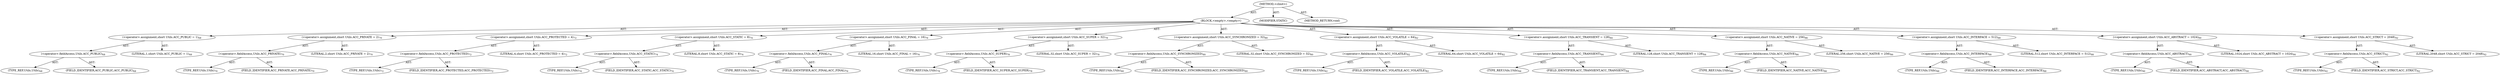 digraph "&lt;clinit&gt;" {  
"111669149718" [label = <(METHOD,&lt;clinit&gt;)> ]
"25769803843" [label = <(BLOCK,&lt;empty&gt;,&lt;empty&gt;)> ]
"30064771244" [label = <(&lt;operator&gt;.assignment,short Utils.ACC_PUBLIC = 1)<SUB>68</SUB>> ]
"30064771245" [label = <(&lt;operator&gt;.fieldAccess,Utils.ACC_PUBLIC)<SUB>68</SUB>> ]
"180388626446" [label = <(TYPE_REF,Utils,Utils)<SUB>68</SUB>> ]
"55834574861" [label = <(FIELD_IDENTIFIER,ACC_PUBLIC,ACC_PUBLIC)<SUB>68</SUB>> ]
"90194313285" [label = <(LITERAL,1,short Utils.ACC_PUBLIC = 1)<SUB>68</SUB>> ]
"30064771246" [label = <(&lt;operator&gt;.assignment,short Utils.ACC_PRIVATE = 2)<SUB>70</SUB>> ]
"30064771247" [label = <(&lt;operator&gt;.fieldAccess,Utils.ACC_PRIVATE)<SUB>70</SUB>> ]
"180388626447" [label = <(TYPE_REF,Utils,Utils)<SUB>70</SUB>> ]
"55834574862" [label = <(FIELD_IDENTIFIER,ACC_PRIVATE,ACC_PRIVATE)<SUB>70</SUB>> ]
"90194313286" [label = <(LITERAL,2,short Utils.ACC_PRIVATE = 2)<SUB>70</SUB>> ]
"30064771248" [label = <(&lt;operator&gt;.assignment,short Utils.ACC_PROTECTED = 4)<SUB>72</SUB>> ]
"30064771249" [label = <(&lt;operator&gt;.fieldAccess,Utils.ACC_PROTECTED)<SUB>72</SUB>> ]
"180388626448" [label = <(TYPE_REF,Utils,Utils)<SUB>72</SUB>> ]
"55834574863" [label = <(FIELD_IDENTIFIER,ACC_PROTECTED,ACC_PROTECTED)<SUB>72</SUB>> ]
"90194313287" [label = <(LITERAL,4,short Utils.ACC_PROTECTED = 4)<SUB>72</SUB>> ]
"30064771250" [label = <(&lt;operator&gt;.assignment,short Utils.ACC_STATIC = 8)<SUB>74</SUB>> ]
"30064771251" [label = <(&lt;operator&gt;.fieldAccess,Utils.ACC_STATIC)<SUB>74</SUB>> ]
"180388626449" [label = <(TYPE_REF,Utils,Utils)<SUB>74</SUB>> ]
"55834574864" [label = <(FIELD_IDENTIFIER,ACC_STATIC,ACC_STATIC)<SUB>74</SUB>> ]
"90194313288" [label = <(LITERAL,8,short Utils.ACC_STATIC = 8)<SUB>74</SUB>> ]
"30064771252" [label = <(&lt;operator&gt;.assignment,short Utils.ACC_FINAL = 16)<SUB>76</SUB>> ]
"30064771253" [label = <(&lt;operator&gt;.fieldAccess,Utils.ACC_FINAL)<SUB>76</SUB>> ]
"180388626450" [label = <(TYPE_REF,Utils,Utils)<SUB>76</SUB>> ]
"55834574865" [label = <(FIELD_IDENTIFIER,ACC_FINAL,ACC_FINAL)<SUB>76</SUB>> ]
"90194313289" [label = <(LITERAL,16,short Utils.ACC_FINAL = 16)<SUB>76</SUB>> ]
"30064771254" [label = <(&lt;operator&gt;.assignment,short Utils.ACC_SUPER = 32)<SUB>78</SUB>> ]
"30064771255" [label = <(&lt;operator&gt;.fieldAccess,Utils.ACC_SUPER)<SUB>78</SUB>> ]
"180388626451" [label = <(TYPE_REF,Utils,Utils)<SUB>78</SUB>> ]
"55834574866" [label = <(FIELD_IDENTIFIER,ACC_SUPER,ACC_SUPER)<SUB>78</SUB>> ]
"90194313290" [label = <(LITERAL,32,short Utils.ACC_SUPER = 32)<SUB>78</SUB>> ]
"30064771256" [label = <(&lt;operator&gt;.assignment,short Utils.ACC_SYNCHRONIZED = 32)<SUB>80</SUB>> ]
"30064771257" [label = <(&lt;operator&gt;.fieldAccess,Utils.ACC_SYNCHRONIZED)<SUB>80</SUB>> ]
"180388626452" [label = <(TYPE_REF,Utils,Utils)<SUB>80</SUB>> ]
"55834574867" [label = <(FIELD_IDENTIFIER,ACC_SYNCHRONIZED,ACC_SYNCHRONIZED)<SUB>80</SUB>> ]
"90194313291" [label = <(LITERAL,32,short Utils.ACC_SYNCHRONIZED = 32)<SUB>80</SUB>> ]
"30064771258" [label = <(&lt;operator&gt;.assignment,short Utils.ACC_VOLATILE = 64)<SUB>82</SUB>> ]
"30064771259" [label = <(&lt;operator&gt;.fieldAccess,Utils.ACC_VOLATILE)<SUB>82</SUB>> ]
"180388626453" [label = <(TYPE_REF,Utils,Utils)<SUB>82</SUB>> ]
"55834574868" [label = <(FIELD_IDENTIFIER,ACC_VOLATILE,ACC_VOLATILE)<SUB>82</SUB>> ]
"90194313292" [label = <(LITERAL,64,short Utils.ACC_VOLATILE = 64)<SUB>82</SUB>> ]
"30064771260" [label = <(&lt;operator&gt;.assignment,short Utils.ACC_TRANSIENT = 128)<SUB>84</SUB>> ]
"30064771261" [label = <(&lt;operator&gt;.fieldAccess,Utils.ACC_TRANSIENT)<SUB>84</SUB>> ]
"180388626454" [label = <(TYPE_REF,Utils,Utils)<SUB>84</SUB>> ]
"55834574869" [label = <(FIELD_IDENTIFIER,ACC_TRANSIENT,ACC_TRANSIENT)<SUB>84</SUB>> ]
"90194313293" [label = <(LITERAL,128,short Utils.ACC_TRANSIENT = 128)<SUB>84</SUB>> ]
"30064771262" [label = <(&lt;operator&gt;.assignment,short Utils.ACC_NATIVE = 256)<SUB>86</SUB>> ]
"30064771263" [label = <(&lt;operator&gt;.fieldAccess,Utils.ACC_NATIVE)<SUB>86</SUB>> ]
"180388626455" [label = <(TYPE_REF,Utils,Utils)<SUB>86</SUB>> ]
"55834574870" [label = <(FIELD_IDENTIFIER,ACC_NATIVE,ACC_NATIVE)<SUB>86</SUB>> ]
"90194313294" [label = <(LITERAL,256,short Utils.ACC_NATIVE = 256)<SUB>86</SUB>> ]
"30064771264" [label = <(&lt;operator&gt;.assignment,short Utils.ACC_INTERFACE = 512)<SUB>88</SUB>> ]
"30064771265" [label = <(&lt;operator&gt;.fieldAccess,Utils.ACC_INTERFACE)<SUB>88</SUB>> ]
"180388626456" [label = <(TYPE_REF,Utils,Utils)<SUB>88</SUB>> ]
"55834574871" [label = <(FIELD_IDENTIFIER,ACC_INTERFACE,ACC_INTERFACE)<SUB>88</SUB>> ]
"90194313295" [label = <(LITERAL,512,short Utils.ACC_INTERFACE = 512)<SUB>88</SUB>> ]
"30064771266" [label = <(&lt;operator&gt;.assignment,short Utils.ACC_ABSTRACT = 1024)<SUB>90</SUB>> ]
"30064771267" [label = <(&lt;operator&gt;.fieldAccess,Utils.ACC_ABSTRACT)<SUB>90</SUB>> ]
"180388626457" [label = <(TYPE_REF,Utils,Utils)<SUB>90</SUB>> ]
"55834574872" [label = <(FIELD_IDENTIFIER,ACC_ABSTRACT,ACC_ABSTRACT)<SUB>90</SUB>> ]
"90194313296" [label = <(LITERAL,1024,short Utils.ACC_ABSTRACT = 1024)<SUB>90</SUB>> ]
"30064771268" [label = <(&lt;operator&gt;.assignment,short Utils.ACC_STRICT = 2048)<SUB>92</SUB>> ]
"30064771269" [label = <(&lt;operator&gt;.fieldAccess,Utils.ACC_STRICT)<SUB>92</SUB>> ]
"180388626458" [label = <(TYPE_REF,Utils,Utils)<SUB>92</SUB>> ]
"55834574873" [label = <(FIELD_IDENTIFIER,ACC_STRICT,ACC_STRICT)<SUB>92</SUB>> ]
"90194313297" [label = <(LITERAL,2048,short Utils.ACC_STRICT = 2048)<SUB>92</SUB>> ]
"133143986246" [label = <(MODIFIER,STATIC)> ]
"128849018902" [label = <(METHOD_RETURN,void)> ]
  "111669149718" -> "25769803843"  [ label = "AST: "] 
  "111669149718" -> "133143986246"  [ label = "AST: "] 
  "111669149718" -> "128849018902"  [ label = "AST: "] 
  "25769803843" -> "30064771244"  [ label = "AST: "] 
  "25769803843" -> "30064771246"  [ label = "AST: "] 
  "25769803843" -> "30064771248"  [ label = "AST: "] 
  "25769803843" -> "30064771250"  [ label = "AST: "] 
  "25769803843" -> "30064771252"  [ label = "AST: "] 
  "25769803843" -> "30064771254"  [ label = "AST: "] 
  "25769803843" -> "30064771256"  [ label = "AST: "] 
  "25769803843" -> "30064771258"  [ label = "AST: "] 
  "25769803843" -> "30064771260"  [ label = "AST: "] 
  "25769803843" -> "30064771262"  [ label = "AST: "] 
  "25769803843" -> "30064771264"  [ label = "AST: "] 
  "25769803843" -> "30064771266"  [ label = "AST: "] 
  "25769803843" -> "30064771268"  [ label = "AST: "] 
  "30064771244" -> "30064771245"  [ label = "AST: "] 
  "30064771244" -> "90194313285"  [ label = "AST: "] 
  "30064771245" -> "180388626446"  [ label = "AST: "] 
  "30064771245" -> "55834574861"  [ label = "AST: "] 
  "30064771246" -> "30064771247"  [ label = "AST: "] 
  "30064771246" -> "90194313286"  [ label = "AST: "] 
  "30064771247" -> "180388626447"  [ label = "AST: "] 
  "30064771247" -> "55834574862"  [ label = "AST: "] 
  "30064771248" -> "30064771249"  [ label = "AST: "] 
  "30064771248" -> "90194313287"  [ label = "AST: "] 
  "30064771249" -> "180388626448"  [ label = "AST: "] 
  "30064771249" -> "55834574863"  [ label = "AST: "] 
  "30064771250" -> "30064771251"  [ label = "AST: "] 
  "30064771250" -> "90194313288"  [ label = "AST: "] 
  "30064771251" -> "180388626449"  [ label = "AST: "] 
  "30064771251" -> "55834574864"  [ label = "AST: "] 
  "30064771252" -> "30064771253"  [ label = "AST: "] 
  "30064771252" -> "90194313289"  [ label = "AST: "] 
  "30064771253" -> "180388626450"  [ label = "AST: "] 
  "30064771253" -> "55834574865"  [ label = "AST: "] 
  "30064771254" -> "30064771255"  [ label = "AST: "] 
  "30064771254" -> "90194313290"  [ label = "AST: "] 
  "30064771255" -> "180388626451"  [ label = "AST: "] 
  "30064771255" -> "55834574866"  [ label = "AST: "] 
  "30064771256" -> "30064771257"  [ label = "AST: "] 
  "30064771256" -> "90194313291"  [ label = "AST: "] 
  "30064771257" -> "180388626452"  [ label = "AST: "] 
  "30064771257" -> "55834574867"  [ label = "AST: "] 
  "30064771258" -> "30064771259"  [ label = "AST: "] 
  "30064771258" -> "90194313292"  [ label = "AST: "] 
  "30064771259" -> "180388626453"  [ label = "AST: "] 
  "30064771259" -> "55834574868"  [ label = "AST: "] 
  "30064771260" -> "30064771261"  [ label = "AST: "] 
  "30064771260" -> "90194313293"  [ label = "AST: "] 
  "30064771261" -> "180388626454"  [ label = "AST: "] 
  "30064771261" -> "55834574869"  [ label = "AST: "] 
  "30064771262" -> "30064771263"  [ label = "AST: "] 
  "30064771262" -> "90194313294"  [ label = "AST: "] 
  "30064771263" -> "180388626455"  [ label = "AST: "] 
  "30064771263" -> "55834574870"  [ label = "AST: "] 
  "30064771264" -> "30064771265"  [ label = "AST: "] 
  "30064771264" -> "90194313295"  [ label = "AST: "] 
  "30064771265" -> "180388626456"  [ label = "AST: "] 
  "30064771265" -> "55834574871"  [ label = "AST: "] 
  "30064771266" -> "30064771267"  [ label = "AST: "] 
  "30064771266" -> "90194313296"  [ label = "AST: "] 
  "30064771267" -> "180388626457"  [ label = "AST: "] 
  "30064771267" -> "55834574872"  [ label = "AST: "] 
  "30064771268" -> "30064771269"  [ label = "AST: "] 
  "30064771268" -> "90194313297"  [ label = "AST: "] 
  "30064771269" -> "180388626458"  [ label = "AST: "] 
  "30064771269" -> "55834574873"  [ label = "AST: "] 
}
